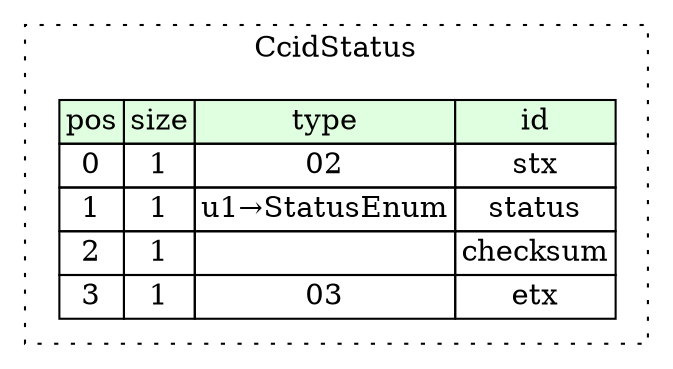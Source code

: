 digraph {
	rankdir=LR;
	node [shape=plaintext];
	subgraph cluster__ccid_status {
		label="CcidStatus";
		graph[style=dotted];

		ccid_status__seq [label=<<TABLE BORDER="0" CELLBORDER="1" CELLSPACING="0">
			<TR><TD BGCOLOR="#E0FFE0">pos</TD><TD BGCOLOR="#E0FFE0">size</TD><TD BGCOLOR="#E0FFE0">type</TD><TD BGCOLOR="#E0FFE0">id</TD></TR>
			<TR><TD PORT="stx_pos">0</TD><TD PORT="stx_size">1</TD><TD>02</TD><TD PORT="stx_type">stx</TD></TR>
			<TR><TD PORT="status_pos">1</TD><TD PORT="status_size">1</TD><TD>u1→StatusEnum</TD><TD PORT="status_type">status</TD></TR>
			<TR><TD PORT="checksum_pos">2</TD><TD PORT="checksum_size">1</TD><TD></TD><TD PORT="checksum_type">checksum</TD></TR>
			<TR><TD PORT="etx_pos">3</TD><TD PORT="etx_size">1</TD><TD>03</TD><TD PORT="etx_type">etx</TD></TR>
		</TABLE>>];
	}
}
